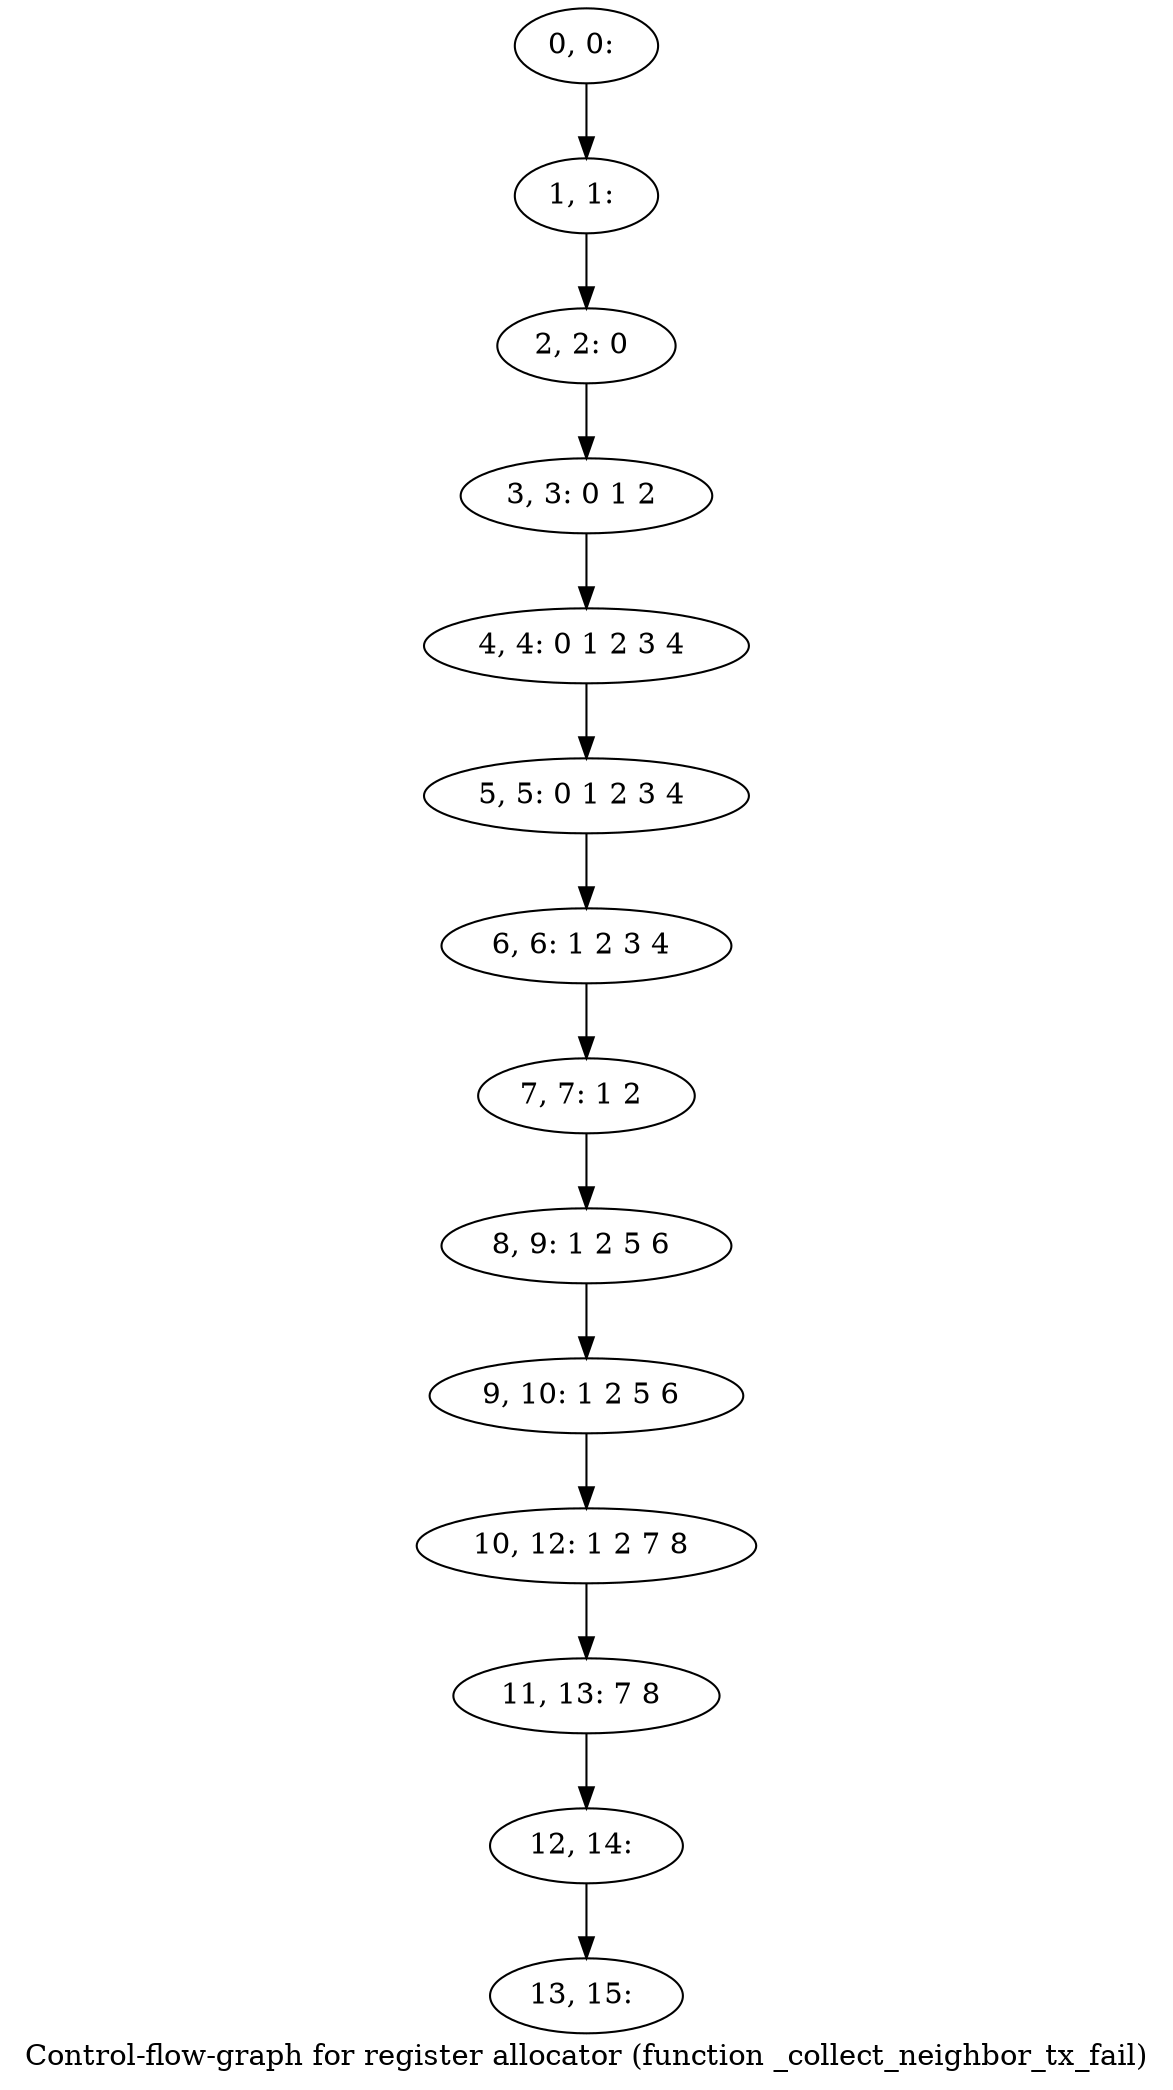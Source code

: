 digraph G {
graph [label="Control-flow-graph for register allocator (function _collect_neighbor_tx_fail)"]
0[label="0, 0: "];
1[label="1, 1: "];
2[label="2, 2: 0 "];
3[label="3, 3: 0 1 2 "];
4[label="4, 4: 0 1 2 3 4 "];
5[label="5, 5: 0 1 2 3 4 "];
6[label="6, 6: 1 2 3 4 "];
7[label="7, 7: 1 2 "];
8[label="8, 9: 1 2 5 6 "];
9[label="9, 10: 1 2 5 6 "];
10[label="10, 12: 1 2 7 8 "];
11[label="11, 13: 7 8 "];
12[label="12, 14: "];
13[label="13, 15: "];
0->1 ;
1->2 ;
2->3 ;
3->4 ;
4->5 ;
5->6 ;
6->7 ;
7->8 ;
8->9 ;
9->10 ;
10->11 ;
11->12 ;
12->13 ;
}
